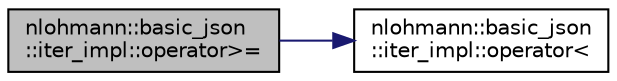digraph "nlohmann::basic_json::iter_impl::operator&gt;="
{
 // LATEX_PDF_SIZE
  edge [fontname="Helvetica",fontsize="10",labelfontname="Helvetica",labelfontsize="10"];
  node [fontname="Helvetica",fontsize="10",shape=record];
  rankdir="LR";
  Node48 [label="nlohmann::basic_json\l::iter_impl::operator\>=",height=0.2,width=0.4,color="black", fillcolor="grey75", style="filled", fontcolor="black",tooltip="comparison: greater than or equal"];
  Node48 -> Node49 [color="midnightblue",fontsize="10",style="solid"];
  Node49 [label="nlohmann::basic_json\l::iter_impl::operator\<",height=0.2,width=0.4,color="black", fillcolor="white", style="filled",URL="$classnlohmann_1_1basic__json_1_1iter__impl.html#a63c655881b0b7b7499a333ba77a7e4d1",tooltip="comparison: smaller"];
}

